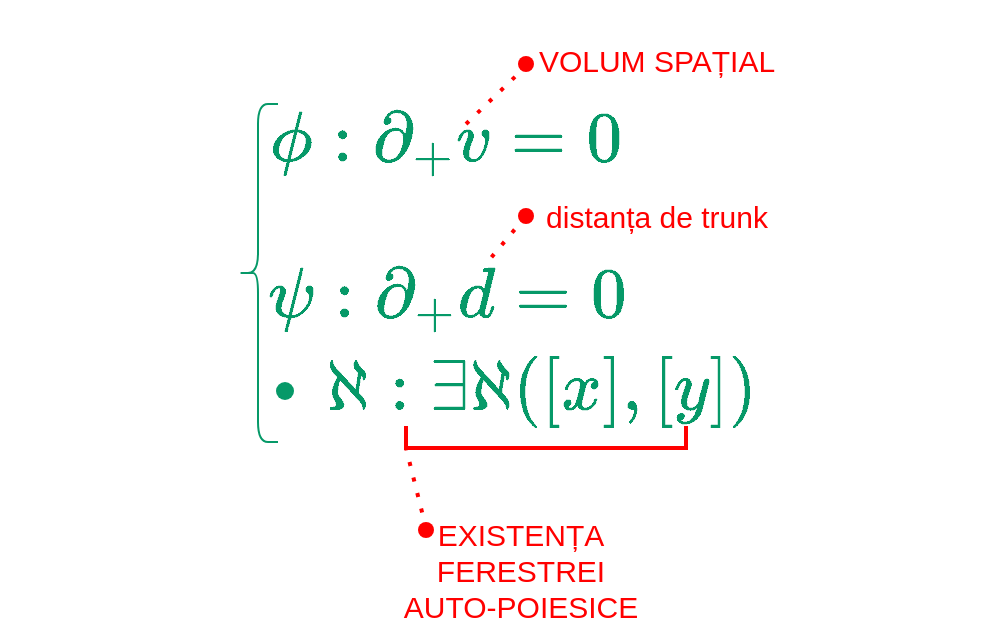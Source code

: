 <mxfile version="17.5.0" type="github">
  <diagram id="HNU2tRmBl-HlcUjWBVD4" name="Page-1">
    <mxGraphModel dx="365" dy="422" grid="1" gridSize="10" guides="1" tooltips="1" connect="1" arrows="1" fold="1" page="1" pageScale="1" pageWidth="850" pageHeight="1100" math="1" shadow="0">
      <root>
        <mxCell id="0" />
        <mxCell id="1" parent="0" />
        <mxCell id="E6M2VzMpcuM5pNHPBG-C-1" value="&lt;font style=&quot;font-size: 30px&quot;&gt;$$\phi : \partial_+v =0$$&lt;/font&gt;" style="text;html=1;align=center;verticalAlign=middle;resizable=0;points=[];autosize=1;strokeColor=none;fillColor=none;fontColor=#069968;" parent="1" vertex="1">
          <mxGeometry x="70" y="110" width="340" height="30" as="geometry" />
        </mxCell>
        <mxCell id="E6M2VzMpcuM5pNHPBG-C-2" value="$$\psi : \partial_+ d =0$$" style="text;html=1;align=center;verticalAlign=middle;resizable=0;points=[];autosize=1;strokeColor=none;fillColor=none;fontSize=30;fontColor=#069968;" parent="1" vertex="1">
          <mxGeometry x="65" y="183" width="350" height="40" as="geometry" />
        </mxCell>
        <mxCell id="E6M2VzMpcuM5pNHPBG-C-3" value="&lt;ul&gt;&lt;li&gt;$$\aleph : \exists \aleph([x],[y])$$&lt;/li&gt;&lt;/ul&gt;" style="text;html=1;align=center;verticalAlign=middle;resizable=0;points=[];autosize=1;strokeColor=none;fillColor=none;fontSize=30;fontColor=#069968;" parent="1" vertex="1">
          <mxGeometry x="17" y="200" width="500" height="100" as="geometry" />
        </mxCell>
        <mxCell id="E6M2VzMpcuM5pNHPBG-C-4" value="" style="shape=curlyBracket;whiteSpace=wrap;html=1;rounded=1;fontSize=30;fontColor=#069968;strokeColor=#069968;" parent="1" vertex="1">
          <mxGeometry x="136" y="107" width="20" height="169" as="geometry" />
        </mxCell>
        <mxCell id="E6M2VzMpcuM5pNHPBG-C-5" value="" style="shape=partialRectangle;whiteSpace=wrap;html=1;bottom=1;right=1;left=1;top=0;fillColor=none;routingCenterX=-0.5;fontSize=30;fontColor=#069968;strokeColor=#FF0000;strokeWidth=2;" parent="1" vertex="1">
          <mxGeometry x="220" y="269" width="140" height="10" as="geometry" />
        </mxCell>
        <mxCell id="E6M2VzMpcuM5pNHPBG-C-6" value="" style="shape=waypoint;sketch=0;fillStyle=solid;size=6;pointerEvents=1;points=[];fillColor=none;resizable=0;rotatable=0;perimeter=centerPerimeter;snapToPoint=1;fontSize=30;fontColor=#069968;strokeColor=#FF0000;strokeWidth=2;" parent="1" vertex="1">
          <mxGeometry x="210" y="300" width="40" height="40" as="geometry" />
        </mxCell>
        <mxCell id="E6M2VzMpcuM5pNHPBG-C-7" value="" style="shape=waypoint;sketch=0;fillStyle=solid;size=6;pointerEvents=1;points=[];fillColor=none;resizable=0;rotatable=0;perimeter=centerPerimeter;snapToPoint=1;fontSize=30;fontColor=#069968;strokeColor=#FF0000;strokeWidth=2;" parent="1" vertex="1">
          <mxGeometry x="260" y="143" width="40" height="40" as="geometry" />
        </mxCell>
        <mxCell id="E6M2VzMpcuM5pNHPBG-C-8" value="" style="shape=waypoint;sketch=0;fillStyle=solid;size=6;pointerEvents=1;points=[];fillColor=none;resizable=0;rotatable=0;perimeter=centerPerimeter;snapToPoint=1;fontSize=30;fontColor=#069968;strokeColor=#FF0000;strokeWidth=2;" parent="1" vertex="1">
          <mxGeometry x="260" y="67" width="40" height="40" as="geometry" />
        </mxCell>
        <mxCell id="E6M2VzMpcuM5pNHPBG-C-11" value="&lt;font color=&quot;#ff0000&quot;&gt;&lt;font style=&quot;font-size: 15px&quot;&gt;VOLUM SPAȚIAL&lt;/font&gt;&lt;br&gt;&lt;/font&gt;" style="text;html=1;align=center;verticalAlign=middle;resizable=0;points=[];autosize=1;strokeColor=none;fillColor=none;fontSize=30;fontColor=#069968;" parent="1" vertex="1">
          <mxGeometry x="280" y="55" width="130" height="50" as="geometry" />
        </mxCell>
        <mxCell id="E6M2VzMpcuM5pNHPBG-C-12" value="distanța de trunk" style="text;html=1;align=center;verticalAlign=middle;resizable=0;points=[];autosize=1;strokeColor=none;fillColor=none;fontSize=15;fontColor=#FF0000;" parent="1" vertex="1">
          <mxGeometry x="280" y="153" width="130" height="20" as="geometry" />
        </mxCell>
        <mxCell id="E6M2VzMpcuM5pNHPBG-C-13" value="EXISTENȚA&lt;br&gt;FERESTREI&lt;br&gt;AUTO-POIESICE" style="text;html=1;align=center;verticalAlign=middle;resizable=0;points=[];autosize=1;strokeColor=none;fillColor=none;fontSize=15;fontColor=#FF0000;" parent="1" vertex="1">
          <mxGeometry x="212" y="310" width="130" height="60" as="geometry" />
        </mxCell>
        <mxCell id="E6M2VzMpcuM5pNHPBG-C-14" value="" style="endArrow=none;dashed=1;html=1;dashPattern=1 3;strokeWidth=2;rounded=0;fontSize=15;fontColor=#FF0000;strokeColor=#FF0000;" parent="1" edge="1">
          <mxGeometry width="50" height="50" relative="1" as="geometry">
            <mxPoint x="230" y="319" as="sourcePoint" />
            <mxPoint x="220" y="279" as="targetPoint" />
          </mxGeometry>
        </mxCell>
        <mxCell id="E6M2VzMpcuM5pNHPBG-C-15" value="" style="endArrow=none;dashed=1;html=1;dashPattern=1 3;strokeWidth=2;rounded=0;fontSize=15;fontColor=#FF0000;exitX=0.565;exitY=0.015;exitDx=0;exitDy=0;exitPerimeter=0;strokeColor=#FF0000;" parent="1" source="E6M2VzMpcuM5pNHPBG-C-2" target="E6M2VzMpcuM5pNHPBG-C-7" edge="1">
          <mxGeometry width="50" height="50" relative="1" as="geometry">
            <mxPoint x="255" y="193" as="sourcePoint" />
            <mxPoint x="305" y="143" as="targetPoint" />
          </mxGeometry>
        </mxCell>
        <mxCell id="E6M2VzMpcuM5pNHPBG-C-16" value="" style="endArrow=none;dashed=1;html=1;dashPattern=1 3;strokeWidth=2;rounded=0;fontSize=15;fontColor=#FF0000;strokeColor=#FF0000;" parent="1" edge="1">
          <mxGeometry width="50" height="50" relative="1" as="geometry">
            <mxPoint x="250.004" y="117" as="sourcePoint" />
            <mxPoint x="281.15" y="87" as="targetPoint" />
          </mxGeometry>
        </mxCell>
      </root>
    </mxGraphModel>
  </diagram>
</mxfile>
